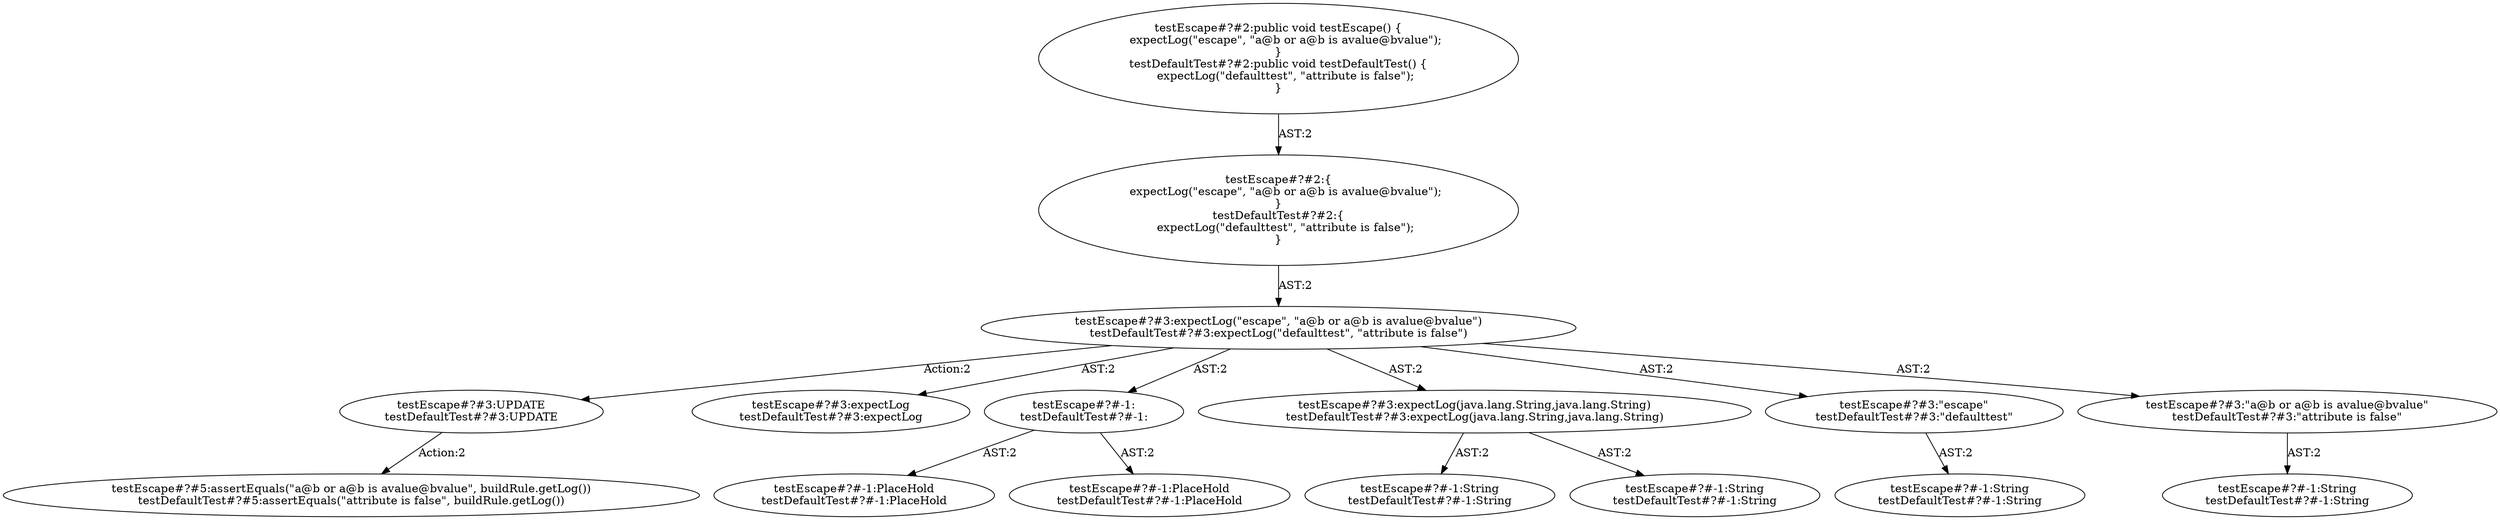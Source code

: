 digraph "Pattern" {
0 [label="testEscape#?#3:UPDATE
testDefaultTest#?#3:UPDATE" shape=ellipse]
1 [label="testEscape#?#3:expectLog(\"escape\", \"a@b or a@b is avalue@bvalue\")
testDefaultTest#?#3:expectLog(\"defaulttest\", \"attribute is false\")" shape=ellipse]
2 [label="testEscape#?#2:\{
    expectLog(\"escape\", \"a@b or a@b is avalue@bvalue\");
\}
testDefaultTest#?#2:\{
    expectLog(\"defaulttest\", \"attribute is false\");
\}" shape=ellipse]
3 [label="testEscape#?#2:public void testEscape() \{
    expectLog(\"escape\", \"a@b or a@b is avalue@bvalue\");
\}
testDefaultTest#?#2:public void testDefaultTest() \{
    expectLog(\"defaulttest\", \"attribute is false\");
\}" shape=ellipse]
4 [label="testEscape#?#3:expectLog
testDefaultTest#?#3:expectLog" shape=ellipse]
5 [label="testEscape#?#-1:
testDefaultTest#?#-1:" shape=ellipse]
6 [label="testEscape#?#-1:PlaceHold
testDefaultTest#?#-1:PlaceHold" shape=ellipse]
7 [label="testEscape#?#-1:PlaceHold
testDefaultTest#?#-1:PlaceHold" shape=ellipse]
8 [label="testEscape#?#3:expectLog(java.lang.String,java.lang.String)
testDefaultTest#?#3:expectLog(java.lang.String,java.lang.String)" shape=ellipse]
9 [label="testEscape#?#-1:String
testDefaultTest#?#-1:String" shape=ellipse]
10 [label="testEscape#?#-1:String
testDefaultTest#?#-1:String" shape=ellipse]
11 [label="testEscape#?#3:\"escape\"
testDefaultTest#?#3:\"defaulttest\"" shape=ellipse]
12 [label="testEscape#?#-1:String
testDefaultTest#?#-1:String" shape=ellipse]
13 [label="testEscape#?#3:\"a@b or a@b is avalue@bvalue\"
testDefaultTest#?#3:\"attribute is false\"" shape=ellipse]
14 [label="testEscape#?#-1:String
testDefaultTest#?#-1:String" shape=ellipse]
15 [label="testEscape#?#5:assertEquals(\"a@b or a@b is avalue@bvalue\", buildRule.getLog())
testDefaultTest#?#5:assertEquals(\"attribute is false\", buildRule.getLog())" shape=ellipse]
0 -> 15 [label="Action:2"];
1 -> 0 [label="Action:2"];
1 -> 4 [label="AST:2"];
1 -> 5 [label="AST:2"];
1 -> 8 [label="AST:2"];
1 -> 11 [label="AST:2"];
1 -> 13 [label="AST:2"];
2 -> 1 [label="AST:2"];
3 -> 2 [label="AST:2"];
5 -> 6 [label="AST:2"];
5 -> 7 [label="AST:2"];
8 -> 9 [label="AST:2"];
8 -> 10 [label="AST:2"];
11 -> 12 [label="AST:2"];
13 -> 14 [label="AST:2"];
}